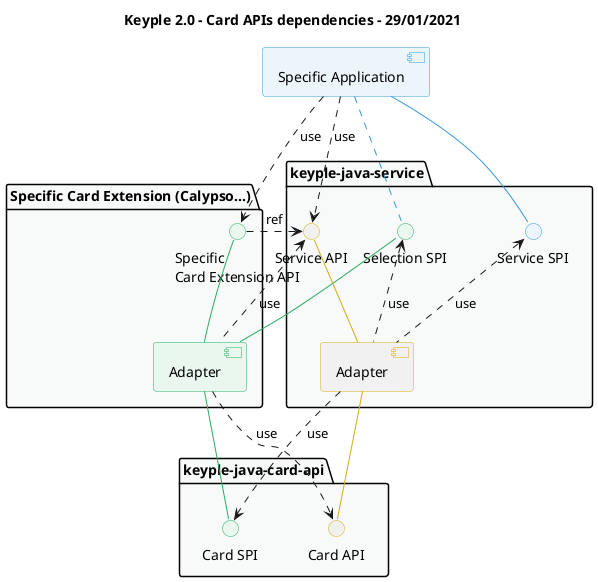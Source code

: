@startuml
title
    Keyple 2.0 - Card APIs dependencies - 29/01/2021
end title

' == THEME ==

'Couleurs issues de : https://htmlcolorcodes.com/fr/tableau-de-couleur/tableau-de-couleur-design-plat/
!define COLOR_YELLOW D4AC0D
!define COLOR_RED E74C3C
!define COLOR_PURPLE 8E44AD
!define COLOR_BLUE 3498DB
!define COLOR_GREEN 27AE60
!define COLOR_GREY 2C3E50

!define C_GREY1 F8F9F9
!define C_GREY2 F2F3F4
!define C_GREY3 E5E7E9
!define C_GREY4 D7DBDD
!define C_GREY5 CACFD2
!define C_GREY6 BDC3C7
!define C_LINK 3498DB
!define C_USE 27AE60

skinparam Shadowing false
skinparam component {
    BorderColor #D4AC0D
    ' Red
    BackgroundColor<<red>> #FDEDEC
    BorderColor<<red>> #E74C3C
    ' Purple
    BackgroundColor<<purple>> #F4ECF7
    BorderColor<<purple>> #8E44AD
    ' blue
    BackgroundColor<<blue>> #EBF5FB
    BorderColor<<blue>> #3498DB
    ' Green
    BackgroundColor<<green>> #E9F7EF
    BorderColor<<green>> #27AE60
    ' Grey
    BackgroundColor<<grey>> #EAECEE
    BorderColor<<grey>> #2C3E50
}
skinparam interface {
    BorderColor #D4AC0D
    ' Red
    BackgroundColor<<red>> #FDEDEC
    BorderColor<<red>> #E74C3C
    ' Purple
    BackgroundColor<<purple>> #F4ECF7
    BorderColor<<purple>> #8E44AD
    ' blue
    BackgroundColor<<blue>> #EBF5FB
    BorderColor<<blue>> #3498DB
    ' Green
    BackgroundColor<<green>> #E9F7EF
    BorderColor<<green>> #27AE60
    ' Grey
    BackgroundColor<<grey>> #EAECEE
    BorderColor<<grey>> #2C3E50
}
hide <<red>> stereotype
hide <<purple>> stereotype
hide <<blue>> stereotype
hide <<green>> stereotype
hide <<grey>> stereotype

' == COMPONENTS ==

[Specific Application] as application <<blue>>
package "Specific Card Extension (Calypso...)" as packExtension {
    interface "Specific\nCard Extension API" as specificCardExtensionApi <<green>>
    [Adapter] as extension <<green>>
}
package "keyple-java-service" as packService {
    interface "Service API" as serviceApi
    interface "Service SPI" as serviceSpi <<blue>>
    interface "Selection SPI" as selectionSpi <<green>>
    [Adapter] as service
}
package "keyple-java-card-api" as packCardApi {
    interface "Card SPI" as cardSpi <<green>>
    interface "Card API" as cardApi
}

' == ASSOCIATIONS ==

application -- serviceSpi #COLOR_BLUE
application .. selectionSpi #COLOR_BLUE

extension -up- specificCardExtensionApi #COLOR_GREEN
extension -up- selectionSpi #COLOR_GREEN
extension -- cardSpi #COLOR_GREEN

service -up- serviceApi #COLOR_YELLOW
service -- cardApi #COLOR_YELLOW

' USE

application ..> specificCardExtensionApi : use
application ..> serviceApi : use

service .up.> serviceSpi : use
service .up.> selectionSpi : use
service ..> cardSpi : use

extension ..> cardApi : use
extension .up.> serviceApi : use

specificCardExtensionApi .right.> serviceApi : ref

' == STYLE ==

package packExtension #C_GREY1 {
}
package packService #C_GREY1 {
}
package packCardApi #C_GREY1 {
}

@enduml